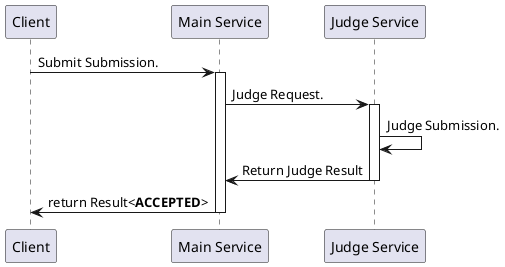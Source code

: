@startuml
Client -> "Main Service": Submit Submission.
activate "Main Service"
"Main Service" -> "Judge Service": Judge Request.
activate "Judge Service"
"Judge Service" -> "Judge Service": Judge Submission.
"Judge Service" -> "Main Service": Return Judge Result
deactivate "Judge Service"
"Main Service" -> Client: return Result<<b>ACCEPTED</b>>
deactivate "Main Service"
@enduml